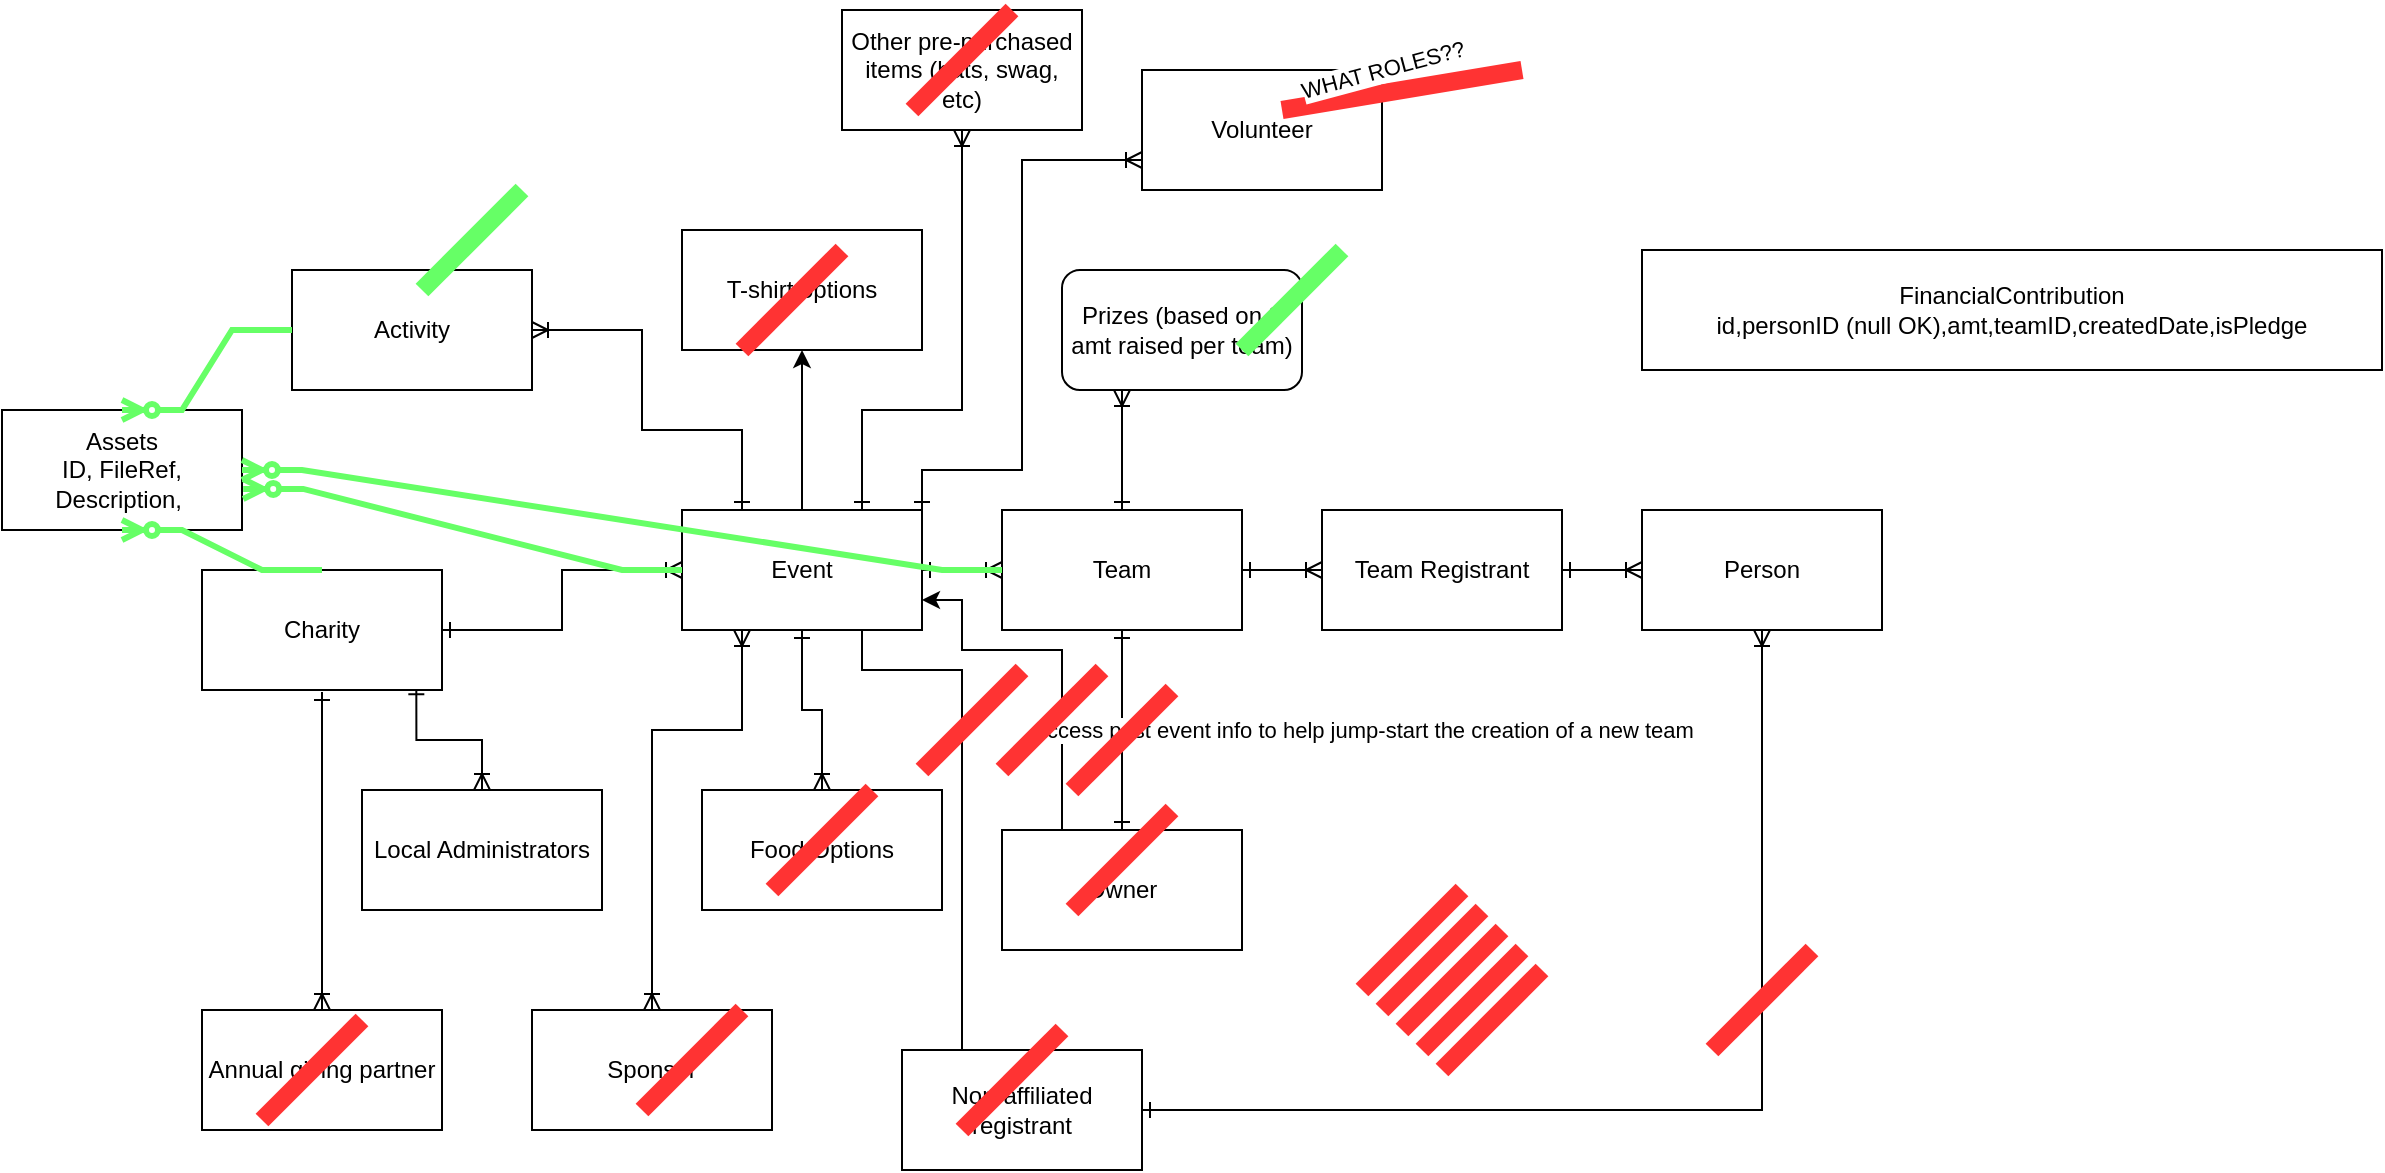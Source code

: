 <mxfile version="20.4.1" type="google" pages="2"><diagram id="2vrC0M_h8ht0zdYcMHu4" name="Concepts"><mxGraphModel dx="1290" dy="1774" grid="1" gridSize="10" guides="1" tooltips="1" connect="1" arrows="1" fold="1" page="1" pageScale="1" pageWidth="850" pageHeight="1100" math="0" shadow="0"><root><mxCell id="0"/><mxCell id="1" parent="0"/><mxCell id="6" value="" style="edgeStyle=orthogonalEdgeStyle;rounded=0;orthogonalLoop=1;jettySize=auto;html=1;startArrow=ERone;startFill=0;endArrow=ERoneToMany;endFill=0;" parent="1" source="2" target="5" edge="1"><mxGeometry relative="1" as="geometry"/></mxCell><mxCell id="24" value="" style="edgeStyle=orthogonalEdgeStyle;rounded=0;orthogonalLoop=1;jettySize=auto;html=1;startArrow=ERone;startFill=0;endArrow=ERoneToMany;endFill=0;exitX=0.893;exitY=0.968;exitDx=0;exitDy=0;exitPerimeter=0;" parent="1" source="2" target="23" edge="1"><mxGeometry relative="1" as="geometry"/></mxCell><mxCell id="2" value="Charity" style="rounded=0;whiteSpace=wrap;html=1;" parent="1" vertex="1"><mxGeometry x="140" y="90" width="120" height="60" as="geometry"/></mxCell><mxCell id="8" value="" style="edgeStyle=orthogonalEdgeStyle;rounded=0;orthogonalLoop=1;jettySize=auto;html=1;startArrow=ERone;startFill=0;endArrow=ERoneToMany;endFill=0;" parent="1" source="5" target="7" edge="1"><mxGeometry relative="1" as="geometry"/></mxCell><mxCell id="14" value="" style="edgeStyle=orthogonalEdgeStyle;rounded=0;orthogonalLoop=1;jettySize=auto;html=1;startArrow=ERone;startFill=0;endArrow=ERoneToMany;endFill=0;" parent="1" source="5" target="13" edge="1"><mxGeometry relative="1" as="geometry"/></mxCell><mxCell id="18" value="" style="edgeStyle=orthogonalEdgeStyle;rounded=0;orthogonalLoop=1;jettySize=auto;html=1;startArrow=ERone;startFill=0;endArrow=ERoneToMany;endFill=0;exitX=0.75;exitY=0;exitDx=0;exitDy=0;" parent="1" source="5" edge="1"><mxGeometry relative="1" as="geometry"><mxPoint x="520" y="-130" as="targetPoint"/><Array as="points"><mxPoint x="470" y="10"/><mxPoint x="520" y="10"/></Array></mxGeometry></mxCell><mxCell id="4jmHQh-sBYOCugTlYYbb-30" style="edgeStyle=orthogonalEdgeStyle;rounded=0;orthogonalLoop=1;jettySize=auto;html=1;exitX=0.75;exitY=1;exitDx=0;exitDy=0;" parent="1" source="5" edge="1"><mxGeometry relative="1" as="geometry"><mxPoint x="530" y="340" as="targetPoint"/><Array as="points"><mxPoint x="470" y="140"/><mxPoint x="520" y="140"/><mxPoint x="520" y="330"/><mxPoint x="530" y="330"/></Array></mxGeometry></mxCell><mxCell id="5" value="Event" style="rounded=0;whiteSpace=wrap;html=1;" parent="1" vertex="1"><mxGeometry x="380" y="60" width="120" height="60" as="geometry"/></mxCell><mxCell id="10" value="" style="edgeStyle=orthogonalEdgeStyle;rounded=0;orthogonalLoop=1;jettySize=auto;html=1;startArrow=ERone;startFill=0;endArrow=ERoneToMany;endFill=0;" parent="1" source="7" target="9" edge="1"><mxGeometry relative="1" as="geometry"/></mxCell><mxCell id="26" value="" style="edgeStyle=orthogonalEdgeStyle;rounded=0;orthogonalLoop=1;jettySize=auto;html=1;startArrow=ERone;startFill=0;endArrow=ERone;endFill=0;" parent="1" source="7" target="25" edge="1"><mxGeometry relative="1" as="geometry"/></mxCell><mxCell id="7" value="Team" style="rounded=0;whiteSpace=wrap;html=1;" parent="1" vertex="1"><mxGeometry x="540" y="60" width="120" height="60" as="geometry"/></mxCell><mxCell id="12" value="" style="edgeStyle=orthogonalEdgeStyle;rounded=0;orthogonalLoop=1;jettySize=auto;html=1;startArrow=ERone;startFill=0;endArrow=ERoneToMany;endFill=0;" parent="1" source="9" target="11" edge="1"><mxGeometry relative="1" as="geometry"/></mxCell><mxCell id="9" value="Team Registrant" style="rounded=0;whiteSpace=wrap;html=1;" parent="1" vertex="1"><mxGeometry x="700" y="60" width="120" height="60" as="geometry"/></mxCell><mxCell id="11" value="Person" style="rounded=0;whiteSpace=wrap;html=1;" parent="1" vertex="1"><mxGeometry x="860" y="60" width="120" height="60" as="geometry"/></mxCell><mxCell id="13" value="Food Options" style="whiteSpace=wrap;html=1;rounded=0;" parent="1" vertex="1"><mxGeometry x="390" y="200" width="120" height="60" as="geometry"/></mxCell><mxCell id="27" style="edgeStyle=orthogonalEdgeStyle;rounded=0;orthogonalLoop=1;jettySize=auto;html=1;exitX=0.25;exitY=1;exitDx=0;exitDy=0;startArrow=ERoneToMany;startFill=0;endArrow=ERone;endFill=0;" parent="1" source="15" edge="1"><mxGeometry relative="1" as="geometry"><mxPoint x="600" y="60" as="targetPoint"/><Array as="points"><mxPoint x="600" y="60"/></Array></mxGeometry></mxCell><mxCell id="15" value="Prizes (based on $ amt raised per team)" style="rounded=1;whiteSpace=wrap;html=1;" parent="1" vertex="1"><mxGeometry x="570" y="-60" width="120" height="60" as="geometry"/></mxCell><mxCell id="17" value="T-shirt options" style="rounded=0;whiteSpace=wrap;html=1;" parent="1" vertex="1"><mxGeometry x="380" y="-80" width="120" height="60" as="geometry"/></mxCell><mxCell id="23" value="Local Administrators" style="rounded=0;whiteSpace=wrap;html=1;" parent="1" vertex="1"><mxGeometry x="220" y="200" width="120" height="60" as="geometry"/></mxCell><mxCell id="4jmHQh-sBYOCugTlYYbb-36" value="Access past event info to help jump-start the creation of a new team" style="edgeStyle=orthogonalEdgeStyle;rounded=0;orthogonalLoop=1;jettySize=auto;html=1;exitX=0.25;exitY=0;exitDx=0;exitDy=0;entryX=1;entryY=0.75;entryDx=0;entryDy=0;" parent="1" source="25" target="5" edge="1"><mxGeometry x="-0.46" y="-150" relative="1" as="geometry"><Array as="points"><mxPoint x="570" y="130"/><mxPoint x="520" y="130"/><mxPoint x="520" y="105"/></Array><mxPoint as="offset"/></mxGeometry></mxCell><mxCell id="25" value="Owner" style="rounded=0;whiteSpace=wrap;html=1;" parent="1" vertex="1"><mxGeometry x="540" y="220" width="120" height="60" as="geometry"/></mxCell><mxCell id="4jmHQh-sBYOCugTlYYbb-28" value="" style="edgeStyle=orthogonalEdgeStyle;rounded=0;orthogonalLoop=1;jettySize=auto;html=1;exitX=0.5;exitY=0;exitDx=0;exitDy=0;" parent="1" source="5" target="17" edge="1"><mxGeometry relative="1" as="geometry"/></mxCell><mxCell id="4jmHQh-sBYOCugTlYYbb-27" value="Other pre-purchased items (hats, swag, etc)" style="rounded=0;whiteSpace=wrap;html=1;" parent="1" vertex="1"><mxGeometry x="460" y="-190" width="120" height="60" as="geometry"/></mxCell><mxCell id="4jmHQh-sBYOCugTlYYbb-31" value="Non-affiliated registrant" style="rounded=0;whiteSpace=wrap;html=1;" parent="1" vertex="1"><mxGeometry x="490" y="330" width="120" height="60" as="geometry"/></mxCell><mxCell id="4jmHQh-sBYOCugTlYYbb-32" value="" style="edgeStyle=orthogonalEdgeStyle;rounded=0;orthogonalLoop=1;jettySize=auto;html=1;startArrow=ERone;startFill=0;endArrow=ERoneToMany;endFill=0;exitX=1;exitY=0.5;exitDx=0;exitDy=0;" parent="1" source="4jmHQh-sBYOCugTlYYbb-31" target="11" edge="1"><mxGeometry relative="1" as="geometry"><mxPoint x="620" y="350" as="sourcePoint"/><mxPoint x="660.0" y="350" as="targetPoint"/></mxGeometry></mxCell><mxCell id="4jmHQh-sBYOCugTlYYbb-38" style="edgeStyle=orthogonalEdgeStyle;rounded=0;orthogonalLoop=1;jettySize=auto;html=1;exitX=0.5;exitY=0;exitDx=0;exitDy=0;entryX=0.25;entryY=1;entryDx=0;entryDy=0;endArrow=ERoneToMany;endFill=0;startArrow=ERoneToMany;startFill=0;" parent="1" source="4jmHQh-sBYOCugTlYYbb-37" target="5" edge="1"><mxGeometry relative="1" as="geometry"><Array as="points"><mxPoint x="365" y="170"/><mxPoint x="410" y="170"/></Array></mxGeometry></mxCell><mxCell id="4jmHQh-sBYOCugTlYYbb-37" value="Sponsor" style="rounded=0;whiteSpace=wrap;html=1;" parent="1" vertex="1"><mxGeometry x="305" y="310" width="120" height="60" as="geometry"/></mxCell><mxCell id="4jmHQh-sBYOCugTlYYbb-40" style="edgeStyle=orthogonalEdgeStyle;rounded=0;orthogonalLoop=1;jettySize=auto;html=1;exitX=0.5;exitY=0;exitDx=0;exitDy=0;startArrow=ERoneToMany;startFill=0;endArrow=ERone;endFill=0;" parent="1" source="4jmHQh-sBYOCugTlYYbb-39" edge="1"><mxGeometry relative="1" as="geometry"><Array as="points"><mxPoint x="200" y="151"/></Array><mxPoint x="200" y="151" as="targetPoint"/></mxGeometry></mxCell><mxCell id="4jmHQh-sBYOCugTlYYbb-39" value="Annual giving partner" style="rounded=0;whiteSpace=wrap;html=1;" parent="1" vertex="1"><mxGeometry x="140" y="310" width="120" height="60" as="geometry"/></mxCell><mxCell id="4jmHQh-sBYOCugTlYYbb-42" style="edgeStyle=orthogonalEdgeStyle;rounded=0;orthogonalLoop=1;jettySize=auto;html=1;exitX=0;exitY=0.75;exitDx=0;exitDy=0;entryX=1;entryY=0;entryDx=0;entryDy=0;startArrow=ERoneToMany;startFill=0;endArrow=ERone;endFill=0;" parent="1" source="4jmHQh-sBYOCugTlYYbb-41" target="5" edge="1"><mxGeometry relative="1" as="geometry"><Array as="points"><mxPoint x="550" y="-115"/><mxPoint x="550" y="40"/><mxPoint x="500" y="40"/></Array></mxGeometry></mxCell><mxCell id="4jmHQh-sBYOCugTlYYbb-41" value="Volunteer" style="rounded=0;whiteSpace=wrap;html=1;" parent="1" vertex="1"><mxGeometry x="610" y="-160" width="120" height="60" as="geometry"/></mxCell><mxCell id="Qt9zaPDz0Y9tPqp0Lakk-27" value="" style="endArrow=none;html=1;rounded=0;strokeColor=#FF3333;strokeWidth=9;" edge="1" parent="1"><mxGeometry width="50" height="50" relative="1" as="geometry"><mxPoint x="360" y="360" as="sourcePoint"/><mxPoint x="410" y="310" as="targetPoint"/></mxGeometry></mxCell><mxCell id="Qt9zaPDz0Y9tPqp0Lakk-28" value="" style="endArrow=none;html=1;rounded=0;strokeColor=#FF3333;strokeWidth=9;" edge="1" parent="1"><mxGeometry width="50" height="50" relative="1" as="geometry"><mxPoint x="170.0" y="365" as="sourcePoint"/><mxPoint x="220.0" y="315" as="targetPoint"/></mxGeometry></mxCell><mxCell id="Qt9zaPDz0Y9tPqp0Lakk-29" value="" style="endArrow=none;html=1;rounded=0;strokeColor=#FF3333;strokeWidth=9;" edge="1" parent="1"><mxGeometry width="50" height="50" relative="1" as="geometry"><mxPoint x="425.0" y="250" as="sourcePoint"/><mxPoint x="475.0" y="200" as="targetPoint"/></mxGeometry></mxCell><mxCell id="Qt9zaPDz0Y9tPqp0Lakk-30" value="" style="endArrow=none;html=1;rounded=0;strokeColor=#FF3333;strokeWidth=9;" edge="1" parent="1"><mxGeometry width="50" height="50" relative="1" as="geometry"><mxPoint x="410.0" y="-20" as="sourcePoint"/><mxPoint x="460.0" y="-70" as="targetPoint"/></mxGeometry></mxCell><mxCell id="Qt9zaPDz0Y9tPqp0Lakk-31" value="" style="endArrow=none;html=1;rounded=0;strokeColor=#FF3333;strokeWidth=9;" edge="1" parent="1"><mxGeometry width="50" height="50" relative="1" as="geometry"><mxPoint x="495.0" y="-140" as="sourcePoint"/><mxPoint x="545.0" y="-190" as="targetPoint"/></mxGeometry></mxCell><mxCell id="Qt9zaPDz0Y9tPqp0Lakk-32" value="" style="endArrow=none;html=1;rounded=0;strokeColor=#FF3333;strokeWidth=9;" edge="1" parent="1"><mxGeometry width="50" height="50" relative="1" as="geometry"><mxPoint x="680.0" y="-140" as="sourcePoint"/><mxPoint x="800" y="-160" as="targetPoint"/></mxGeometry></mxCell><mxCell id="Qt9zaPDz0Y9tPqp0Lakk-45" value="WHAT ROLES??" style="edgeLabel;html=1;align=center;verticalAlign=middle;resizable=0;points=[];rotation=-15;" vertex="1" connectable="0" parent="Qt9zaPDz0Y9tPqp0Lakk-32"><mxGeometry x="0.439" relative="1" as="geometry"><mxPoint x="-37" y="-6" as="offset"/></mxGeometry></mxCell><mxCell id="Qt9zaPDz0Y9tPqp0Lakk-33" value="" style="endArrow=none;html=1;rounded=0;strokeColor=#FF3333;strokeWidth=9;" edge="1" parent="1"><mxGeometry width="50" height="50" relative="1" as="geometry"><mxPoint x="575.0" y="260" as="sourcePoint"/><mxPoint x="625.0" y="210" as="targetPoint"/></mxGeometry></mxCell><mxCell id="Qt9zaPDz0Y9tPqp0Lakk-34" value="" style="endArrow=none;html=1;rounded=0;strokeColor=#FF3333;strokeWidth=9;" edge="1" parent="1"><mxGeometry width="50" height="50" relative="1" as="geometry"><mxPoint x="575.0" y="200" as="sourcePoint"/><mxPoint x="625.0" y="150" as="targetPoint"/></mxGeometry></mxCell><mxCell id="Qt9zaPDz0Y9tPqp0Lakk-35" value="" style="endArrow=none;html=1;rounded=0;strokeColor=#FF3333;strokeWidth=9;" edge="1" parent="1"><mxGeometry width="50" height="50" relative="1" as="geometry"><mxPoint x="540.0" y="190" as="sourcePoint"/><mxPoint x="590.0" y="140" as="targetPoint"/></mxGeometry></mxCell><mxCell id="Qt9zaPDz0Y9tPqp0Lakk-36" value="" style="endArrow=none;html=1;rounded=0;strokeColor=#66FF66;strokeWidth=9;" edge="1" parent="1"><mxGeometry width="50" height="50" relative="1" as="geometry"><mxPoint x="660.0" y="-20" as="sourcePoint"/><mxPoint x="710.0" y="-70" as="targetPoint"/></mxGeometry></mxCell><mxCell id="Qt9zaPDz0Y9tPqp0Lakk-37" value="" style="endArrow=none;html=1;rounded=0;strokeColor=#FF3333;strokeWidth=9;" edge="1" parent="1"><mxGeometry width="50" height="50" relative="1" as="geometry"><mxPoint x="520.0" y="370" as="sourcePoint"/><mxPoint x="570.0" y="320" as="targetPoint"/></mxGeometry></mxCell><mxCell id="Qt9zaPDz0Y9tPqp0Lakk-38" value="" style="endArrow=none;html=1;rounded=0;strokeColor=#FF3333;strokeWidth=9;" edge="1" parent="1"><mxGeometry width="50" height="50" relative="1" as="geometry"><mxPoint x="895.0" y="330" as="sourcePoint"/><mxPoint x="945.0" y="280" as="targetPoint"/></mxGeometry></mxCell><mxCell id="Qt9zaPDz0Y9tPqp0Lakk-39" value="" style="endArrow=none;html=1;rounded=0;strokeColor=#FF3333;strokeWidth=9;" edge="1" parent="1"><mxGeometry width="50" height="50" relative="1" as="geometry"><mxPoint x="500.0" y="190" as="sourcePoint"/><mxPoint x="550.0" y="140" as="targetPoint"/></mxGeometry></mxCell><mxCell id="Qt9zaPDz0Y9tPqp0Lakk-40" value="" style="endArrow=none;html=1;rounded=0;strokeColor=#FF3333;strokeWidth=9;" edge="1" parent="1"><mxGeometry width="50" height="50" relative="1" as="geometry"><mxPoint x="720.0" y="300" as="sourcePoint"/><mxPoint x="770.0" y="250" as="targetPoint"/></mxGeometry></mxCell><mxCell id="Qt9zaPDz0Y9tPqp0Lakk-41" value="" style="endArrow=none;html=1;rounded=0;strokeColor=#FF3333;strokeWidth=9;" edge="1" parent="1"><mxGeometry width="50" height="50" relative="1" as="geometry"><mxPoint x="730.0" y="310" as="sourcePoint"/><mxPoint x="780.0" y="260" as="targetPoint"/></mxGeometry></mxCell><mxCell id="Qt9zaPDz0Y9tPqp0Lakk-42" value="" style="endArrow=none;html=1;rounded=0;strokeColor=#FF3333;strokeWidth=9;" edge="1" parent="1"><mxGeometry width="50" height="50" relative="1" as="geometry"><mxPoint x="740.0" y="320" as="sourcePoint"/><mxPoint x="790.0" y="270" as="targetPoint"/></mxGeometry></mxCell><mxCell id="Qt9zaPDz0Y9tPqp0Lakk-43" value="" style="endArrow=none;html=1;rounded=0;strokeColor=#FF3333;strokeWidth=9;" edge="1" parent="1"><mxGeometry width="50" height="50" relative="1" as="geometry"><mxPoint x="750.0" y="330" as="sourcePoint"/><mxPoint x="800.0" y="280" as="targetPoint"/></mxGeometry></mxCell><mxCell id="Qt9zaPDz0Y9tPqp0Lakk-44" value="" style="endArrow=none;html=1;rounded=0;strokeColor=#FF3333;strokeWidth=9;" edge="1" parent="1"><mxGeometry width="50" height="50" relative="1" as="geometry"><mxPoint x="760.0" y="340" as="sourcePoint"/><mxPoint x="810.0" y="290" as="targetPoint"/></mxGeometry></mxCell><mxCell id="Qt9zaPDz0Y9tPqp0Lakk-46" value="Activity" style="rounded=0;whiteSpace=wrap;html=1;" vertex="1" parent="1"><mxGeometry x="185" y="-60" width="120" height="60" as="geometry"/></mxCell><mxCell id="Qt9zaPDz0Y9tPqp0Lakk-47" value="" style="edgeStyle=orthogonalEdgeStyle;rounded=0;orthogonalLoop=1;jettySize=auto;html=1;startArrow=ERone;startFill=0;endArrow=ERoneToMany;endFill=0;exitX=0.25;exitY=0;exitDx=0;exitDy=0;entryX=1;entryY=0.5;entryDx=0;entryDy=0;" edge="1" parent="1" source="5" target="Qt9zaPDz0Y9tPqp0Lakk-46"><mxGeometry relative="1" as="geometry"><mxPoint x="530.0" y="-120" as="targetPoint"/><Array as="points"><mxPoint x="410" y="20"/><mxPoint x="360" y="20"/><mxPoint x="360" y="-30"/></Array><mxPoint x="480" y="70" as="sourcePoint"/></mxGeometry></mxCell><mxCell id="Qt9zaPDz0Y9tPqp0Lakk-48" value="" style="endArrow=none;html=1;rounded=0;strokeColor=#66FF66;strokeWidth=9;" edge="1" parent="1"><mxGeometry width="50" height="50" relative="1" as="geometry"><mxPoint x="250.0" y="-50" as="sourcePoint"/><mxPoint x="300.0" y="-100" as="targetPoint"/></mxGeometry></mxCell><mxCell id="Qt9zaPDz0Y9tPqp0Lakk-49" value="FinancialContribution&lt;br&gt;id,personID (null OK),amt,teamID,createdDate,isPledge" style="rounded=0;whiteSpace=wrap;html=1;" vertex="1" parent="1"><mxGeometry x="860" y="-70" width="370" height="60" as="geometry"/></mxCell><mxCell id="Qt9zaPDz0Y9tPqp0Lakk-52" value="Assets&lt;br&gt;ID, FileRef, Description,&amp;nbsp;" style="rounded=0;whiteSpace=wrap;html=1;" vertex="1" parent="1"><mxGeometry x="40" y="10" width="120" height="60" as="geometry"/></mxCell><mxCell id="Qt9zaPDz0Y9tPqp0Lakk-56" value="" style="edgeStyle=entityRelationEdgeStyle;fontSize=12;html=1;endArrow=ERzeroToMany;endFill=1;rounded=0;strokeColor=#66FF66;strokeWidth=3;exitX=0;exitY=0.5;exitDx=0;exitDy=0;entryX=0.5;entryY=0;entryDx=0;entryDy=0;" edge="1" parent="1" source="Qt9zaPDz0Y9tPqp0Lakk-46" target="Qt9zaPDz0Y9tPqp0Lakk-52"><mxGeometry width="100" height="100" relative="1" as="geometry"><mxPoint x="80" y="-60" as="sourcePoint"/><mxPoint x="180" y="-160" as="targetPoint"/></mxGeometry></mxCell><mxCell id="Qt9zaPDz0Y9tPqp0Lakk-57" value="" style="edgeStyle=entityRelationEdgeStyle;fontSize=12;html=1;endArrow=ERzeroToMany;endFill=1;rounded=0;strokeColor=#66FF66;strokeWidth=3;entryX=1;entryY=0.5;entryDx=0;entryDy=0;" edge="1" parent="1" source="7" target="Qt9zaPDz0Y9tPqp0Lakk-52"><mxGeometry width="100" height="100" relative="1" as="geometry"><mxPoint x="195" y="-20" as="sourcePoint"/><mxPoint x="110" y="20" as="targetPoint"/></mxGeometry></mxCell><mxCell id="Qt9zaPDz0Y9tPqp0Lakk-58" value="" style="edgeStyle=entityRelationEdgeStyle;fontSize=12;html=1;endArrow=ERzeroToMany;endFill=1;rounded=0;strokeColor=#66FF66;strokeWidth=3;entryX=1.005;entryY=0.658;entryDx=0;entryDy=0;entryPerimeter=0;" edge="1" parent="1" source="5" target="Qt9zaPDz0Y9tPqp0Lakk-52"><mxGeometry width="100" height="100" relative="1" as="geometry"><mxPoint x="205" y="-10" as="sourcePoint"/><mxPoint x="120" y="30" as="targetPoint"/></mxGeometry></mxCell><mxCell id="Qt9zaPDz0Y9tPqp0Lakk-59" value="" style="edgeStyle=entityRelationEdgeStyle;fontSize=12;html=1;endArrow=ERzeroToMany;endFill=1;rounded=0;strokeColor=#66FF66;strokeWidth=3;entryX=0.5;entryY=1;entryDx=0;entryDy=0;exitX=0.5;exitY=0;exitDx=0;exitDy=0;" edge="1" parent="1" source="2" target="Qt9zaPDz0Y9tPqp0Lakk-52"><mxGeometry width="100" height="100" relative="1" as="geometry"><mxPoint x="390" y="100" as="sourcePoint"/><mxPoint x="170.6" y="59.48" as="targetPoint"/></mxGeometry></mxCell></root></mxGraphModel></diagram><diagram id="ptp8IdIErG5j-c8ZVOmN" name="Schema"><mxGraphModel dx="1118" dy="790" grid="1" gridSize="10" guides="1" tooltips="1" connect="1" arrows="1" fold="1" page="1" pageScale="1" pageWidth="850" pageHeight="1100" math="0" shadow="0">&#xa;            <root>&#xa;                <mxCell id="RsFva-Yh8zISErwNch7T-0"/>&#xa;                <mxCell id="RsFva-Yh8zISErwNch7T-1" parent="RsFva-Yh8zISErwNch7T-0"/>&#xa;                <mxCell id="GFN8AOrZBpWdHUQlYLEE-1" value="Event" style="shape=table;startSize=30;container=1;collapsible=1;childLayout=tableLayout;fixedRows=1;rowLines=0;fontStyle=1;align=center;resizeLast=1;" parent="RsFva-Yh8zISErwNch7T-1" vertex="1">&#xa;                    <mxGeometry x="270" y="330" width="180" height="320" as="geometry"/>&#xa;                </mxCell>&#xa;                <mxCell id="GFN8AOrZBpWdHUQlYLEE-2" value="" style="shape=partialRectangle;collapsible=0;dropTarget=0;pointerEvents=0;fillColor=none;top=0;left=0;bottom=1;right=0;points=[[0,0.5],[1,0.5]];portConstraint=eastwest;" parent="GFN8AOrZBpWdHUQlYLEE-1" vertex="1">&#xa;                    <mxGeometry y="30" width="180" height="30" as="geometry"/>&#xa;                </mxCell>&#xa;                <mxCell id="GFN8AOrZBpWdHUQlYLEE-3" value="PK" style="shape=partialRectangle;connectable=0;fillColor=none;top=0;left=0;bottom=0;right=0;fontStyle=1;overflow=hidden;" parent="GFN8AOrZBpWdHUQlYLEE-2" vertex="1">&#xa;                    <mxGeometry width="30" height="30" as="geometry"/>&#xa;                </mxCell>&#xa;                <mxCell id="GFN8AOrZBpWdHUQlYLEE-4" value="ID" style="shape=partialRectangle;connectable=0;fillColor=none;top=0;left=0;bottom=0;right=0;align=left;spacingLeft=6;fontStyle=5;overflow=hidden;" parent="GFN8AOrZBpWdHUQlYLEE-2" vertex="1">&#xa;                    <mxGeometry x="30" width="150" height="30" as="geometry"/>&#xa;                </mxCell>&#xa;                <mxCell id="GFN8AOrZBpWdHUQlYLEE-5" value="" style="shape=partialRectangle;collapsible=0;dropTarget=0;pointerEvents=0;fillColor=none;top=0;left=0;bottom=0;right=0;points=[[0,0.5],[1,0.5]];portConstraint=eastwest;" parent="GFN8AOrZBpWdHUQlYLEE-1" vertex="1">&#xa;                    <mxGeometry y="60" width="180" height="30" as="geometry"/>&#xa;                </mxCell>&#xa;                <mxCell id="GFN8AOrZBpWdHUQlYLEE-6" value="" style="shape=partialRectangle;connectable=0;fillColor=none;top=0;left=0;bottom=0;right=0;editable=1;overflow=hidden;" parent="GFN8AOrZBpWdHUQlYLEE-5" vertex="1">&#xa;                    <mxGeometry width="30" height="30" as="geometry"/>&#xa;                </mxCell>&#xa;                <mxCell id="GFN8AOrZBpWdHUQlYLEE-7" value="Date" style="shape=partialRectangle;connectable=0;fillColor=none;top=0;left=0;bottom=0;right=0;align=left;spacingLeft=6;overflow=hidden;" parent="GFN8AOrZBpWdHUQlYLEE-5" vertex="1">&#xa;                    <mxGeometry x="30" width="150" height="30" as="geometry"/>&#xa;                </mxCell>&#xa;                <mxCell id="GFN8AOrZBpWdHUQlYLEE-8" value="" style="shape=partialRectangle;collapsible=0;dropTarget=0;pointerEvents=0;fillColor=none;top=0;left=0;bottom=0;right=0;points=[[0,0.5],[1,0.5]];portConstraint=eastwest;" parent="GFN8AOrZBpWdHUQlYLEE-1" vertex="1">&#xa;                    <mxGeometry y="90" width="180" height="30" as="geometry"/>&#xa;                </mxCell>&#xa;                <mxCell id="GFN8AOrZBpWdHUQlYLEE-9" value="" style="shape=partialRectangle;connectable=0;fillColor=none;top=0;left=0;bottom=0;right=0;editable=1;overflow=hidden;" parent="GFN8AOrZBpWdHUQlYLEE-8" vertex="1">&#xa;                    <mxGeometry width="30" height="30" as="geometry"/>&#xa;                </mxCell>&#xa;                <mxCell id="GFN8AOrZBpWdHUQlYLEE-10" value="Location" style="shape=partialRectangle;connectable=0;fillColor=none;top=0;left=0;bottom=0;right=0;align=left;spacingLeft=6;overflow=hidden;" parent="GFN8AOrZBpWdHUQlYLEE-8" vertex="1">&#xa;                    <mxGeometry x="30" width="150" height="30" as="geometry"/>&#xa;                </mxCell>&#xa;                <mxCell id="GFN8AOrZBpWdHUQlYLEE-11" value="" style="shape=partialRectangle;collapsible=0;dropTarget=0;pointerEvents=0;fillColor=none;top=0;left=0;bottom=0;right=0;points=[[0,0.5],[1,0.5]];portConstraint=eastwest;" parent="GFN8AOrZBpWdHUQlYLEE-1" vertex="1">&#xa;                    <mxGeometry y="120" width="180" height="110" as="geometry"/>&#xa;                </mxCell>&#xa;                <mxCell id="GFN8AOrZBpWdHUQlYLEE-12" value="" style="shape=partialRectangle;connectable=0;fillColor=none;top=0;left=0;bottom=0;right=0;editable=1;overflow=hidden;" parent="GFN8AOrZBpWdHUQlYLEE-11" vertex="1">&#xa;                    <mxGeometry width="30" height="110" as="geometry"/>&#xa;                </mxCell>&#xa;                <mxCell id="GFN8AOrZBpWdHUQlYLEE-13" value="Description&#10;&#10;PrimaryImageUrl&#10;&#10;" style="shape=partialRectangle;connectable=0;fillColor=none;top=0;left=0;bottom=0;right=0;align=left;spacingLeft=6;overflow=hidden;" parent="GFN8AOrZBpWdHUQlYLEE-11" vertex="1">&#xa;                    <mxGeometry x="30" width="150" height="110" as="geometry"/>&#xa;                </mxCell>&#xa;                <mxCell id="GFN8AOrZBpWdHUQlYLEE-15" value="Team" style="shape=table;startSize=30;container=1;collapsible=1;childLayout=tableLayout;fixedRows=1;rowLines=0;fontStyle=1;align=center;resizeLast=1;" parent="RsFva-Yh8zISErwNch7T-1" vertex="1">&#xa;                    <mxGeometry x="520" y="140" width="180" height="260" as="geometry"/>&#xa;                </mxCell>&#xa;                <mxCell id="GFN8AOrZBpWdHUQlYLEE-16" value="" style="shape=partialRectangle;collapsible=0;dropTarget=0;pointerEvents=0;fillColor=none;top=0;left=0;bottom=1;right=0;points=[[0,0.5],[1,0.5]];portConstraint=eastwest;" parent="GFN8AOrZBpWdHUQlYLEE-15" vertex="1">&#xa;                    <mxGeometry y="30" width="180" height="30" as="geometry"/>&#xa;                </mxCell>&#xa;                <mxCell id="GFN8AOrZBpWdHUQlYLEE-17" value="PK" style="shape=partialRectangle;connectable=0;fillColor=none;top=0;left=0;bottom=0;right=0;fontStyle=1;overflow=hidden;" parent="GFN8AOrZBpWdHUQlYLEE-16" vertex="1">&#xa;                    <mxGeometry width="30" height="30" as="geometry"/>&#xa;                </mxCell>&#xa;                <mxCell id="GFN8AOrZBpWdHUQlYLEE-18" value="ID" style="shape=partialRectangle;connectable=0;fillColor=none;top=0;left=0;bottom=0;right=0;align=left;spacingLeft=6;fontStyle=5;overflow=hidden;" parent="GFN8AOrZBpWdHUQlYLEE-16" vertex="1">&#xa;                    <mxGeometry x="30" width="150" height="30" as="geometry"/>&#xa;                </mxCell>&#xa;                <mxCell id="GFN8AOrZBpWdHUQlYLEE-19" value="" style="shape=partialRectangle;collapsible=0;dropTarget=0;pointerEvents=0;fillColor=none;top=0;left=0;bottom=0;right=0;points=[[0,0.5],[1,0.5]];portConstraint=eastwest;" parent="GFN8AOrZBpWdHUQlYLEE-15" vertex="1">&#xa;                    <mxGeometry y="60" width="180" height="30" as="geometry"/>&#xa;                </mxCell>&#xa;                <mxCell id="GFN8AOrZBpWdHUQlYLEE-20" value="" style="shape=partialRectangle;connectable=0;fillColor=none;top=0;left=0;bottom=0;right=0;editable=1;overflow=hidden;" parent="GFN8AOrZBpWdHUQlYLEE-19" vertex="1">&#xa;                    <mxGeometry width="30" height="30" as="geometry"/>&#xa;                </mxCell>&#xa;                <mxCell id="GFN8AOrZBpWdHUQlYLEE-21" value="Name" style="shape=partialRectangle;connectable=0;fillColor=none;top=0;left=0;bottom=0;right=0;align=left;spacingLeft=6;overflow=hidden;" parent="GFN8AOrZBpWdHUQlYLEE-19" vertex="1">&#xa;                    <mxGeometry x="30" width="150" height="30" as="geometry"/>&#xa;                </mxCell>&#xa;                <mxCell id="GFN8AOrZBpWdHUQlYLEE-22" value="" style="shape=partialRectangle;collapsible=0;dropTarget=0;pointerEvents=0;fillColor=none;top=0;left=0;bottom=0;right=0;points=[[0,0.5],[1,0.5]];portConstraint=eastwest;" parent="GFN8AOrZBpWdHUQlYLEE-15" vertex="1">&#xa;                    <mxGeometry y="90" width="180" height="30" as="geometry"/>&#xa;                </mxCell>&#xa;                <mxCell id="GFN8AOrZBpWdHUQlYLEE-23" value="FK" style="shape=partialRectangle;connectable=0;fillColor=none;top=0;left=0;bottom=0;right=0;editable=1;overflow=hidden;" parent="GFN8AOrZBpWdHUQlYLEE-22" vertex="1">&#xa;                    <mxGeometry width="30" height="30" as="geometry"/>&#xa;                </mxCell>&#xa;                <mxCell id="GFN8AOrZBpWdHUQlYLEE-24" value="EventID" style="shape=partialRectangle;connectable=0;fillColor=none;top=0;left=0;bottom=0;right=0;align=left;spacingLeft=6;overflow=hidden;" parent="GFN8AOrZBpWdHUQlYLEE-22" vertex="1">&#xa;                    <mxGeometry x="30" width="150" height="30" as="geometry"/>&#xa;                </mxCell>&#xa;                <mxCell id="GFN8AOrZBpWdHUQlYLEE-25" value="" style="shape=partialRectangle;collapsible=0;dropTarget=0;pointerEvents=0;fillColor=none;top=0;left=0;bottom=0;right=0;points=[[0,0.5],[1,0.5]];portConstraint=eastwest;" parent="GFN8AOrZBpWdHUQlYLEE-15" vertex="1">&#xa;                    <mxGeometry y="120" width="180" height="100" as="geometry"/>&#xa;                </mxCell>&#xa;                <mxCell id="GFN8AOrZBpWdHUQlYLEE-26" value="FK&#10;&#10;&#10;&#10;" style="shape=partialRectangle;connectable=0;fillColor=none;top=0;left=0;bottom=0;right=0;editable=1;overflow=hidden;" parent="GFN8AOrZBpWdHUQlYLEE-25" vertex="1">&#xa;                    <mxGeometry width="30" height="100" as="geometry"/>&#xa;                </mxCell>&#xa;                <mxCell id="GFN8AOrZBpWdHUQlYLEE-27" value="OwnerID&#10;&#10;Description&#10;&#10;MainImage" style="shape=partialRectangle;connectable=0;fillColor=none;top=0;left=0;bottom=0;right=0;align=left;spacingLeft=6;overflow=hidden;" parent="GFN8AOrZBpWdHUQlYLEE-25" vertex="1">&#xa;                    <mxGeometry x="30" width="150" height="100" as="geometry"/>&#xa;                </mxCell>&#xa;                <mxCell id="x-Tb9LVdOuCu1apl_SD7-0" style="edgeStyle=orthogonalEdgeStyle;rounded=0;orthogonalLoop=1;jettySize=auto;html=1;startArrow=ERone;startFill=0;endArrow=ERoneToMany;endFill=0;" parent="RsFva-Yh8zISErwNch7T-1" source="GFN8AOrZBpWdHUQlYLEE-8" target="GFN8AOrZBpWdHUQlYLEE-15" edge="1">&#xa;                    <mxGeometry relative="1" as="geometry"/>&#xa;                </mxCell>&#xa;                <mxCell id="x-Tb9LVdOuCu1apl_SD7-1" value="Person" style="shape=table;startSize=30;container=1;collapsible=1;childLayout=tableLayout;fixedRows=1;rowLines=0;fontStyle=1;align=center;resizeLast=1;" parent="RsFva-Yh8zISErwNch7T-1" vertex="1">&#xa;                    <mxGeometry x="600" y="530" width="180" height="160" as="geometry"/>&#xa;                </mxCell>&#xa;                <mxCell id="x-Tb9LVdOuCu1apl_SD7-2" value="" style="shape=partialRectangle;collapsible=0;dropTarget=0;pointerEvents=0;fillColor=none;top=0;left=0;bottom=1;right=0;points=[[0,0.5],[1,0.5]];portConstraint=eastwest;" parent="x-Tb9LVdOuCu1apl_SD7-1" vertex="1">&#xa;                    <mxGeometry y="30" width="180" height="30" as="geometry"/>&#xa;                </mxCell>&#xa;                <mxCell id="x-Tb9LVdOuCu1apl_SD7-3" value="PK" style="shape=partialRectangle;connectable=0;fillColor=none;top=0;left=0;bottom=0;right=0;fontStyle=1;overflow=hidden;" parent="x-Tb9LVdOuCu1apl_SD7-2" vertex="1">&#xa;                    <mxGeometry width="30" height="30" as="geometry"/>&#xa;                </mxCell>&#xa;                <mxCell id="x-Tb9LVdOuCu1apl_SD7-4" value="ID" style="shape=partialRectangle;connectable=0;fillColor=none;top=0;left=0;bottom=0;right=0;align=left;spacingLeft=6;fontStyle=5;overflow=hidden;" parent="x-Tb9LVdOuCu1apl_SD7-2" vertex="1">&#xa;                    <mxGeometry x="30" width="150" height="30" as="geometry"/>&#xa;                </mxCell>&#xa;                <mxCell id="x-Tb9LVdOuCu1apl_SD7-5" value="" style="shape=partialRectangle;collapsible=0;dropTarget=0;pointerEvents=0;fillColor=none;top=0;left=0;bottom=0;right=0;points=[[0,0.5],[1,0.5]];portConstraint=eastwest;" parent="x-Tb9LVdOuCu1apl_SD7-1" vertex="1">&#xa;                    <mxGeometry y="60" width="180" height="30" as="geometry"/>&#xa;                </mxCell>&#xa;                <mxCell id="x-Tb9LVdOuCu1apl_SD7-6" value="UQ" style="shape=partialRectangle;connectable=0;fillColor=none;top=0;left=0;bottom=0;right=0;editable=1;overflow=hidden;" parent="x-Tb9LVdOuCu1apl_SD7-5" vertex="1">&#xa;                    <mxGeometry width="30" height="30" as="geometry"/>&#xa;                </mxCell>&#xa;                <mxCell id="x-Tb9LVdOuCu1apl_SD7-7" value="AuthID" style="shape=partialRectangle;connectable=0;fillColor=none;top=0;left=0;bottom=0;right=0;align=left;spacingLeft=6;overflow=hidden;" parent="x-Tb9LVdOuCu1apl_SD7-5" vertex="1">&#xa;                    <mxGeometry x="30" width="150" height="30" as="geometry"/>&#xa;                </mxCell>&#xa;                <mxCell id="x-Tb9LVdOuCu1apl_SD7-8" value="" style="shape=partialRectangle;collapsible=0;dropTarget=0;pointerEvents=0;fillColor=none;top=0;left=0;bottom=0;right=0;points=[[0,0.5],[1,0.5]];portConstraint=eastwest;" parent="x-Tb9LVdOuCu1apl_SD7-1" vertex="1">&#xa;                    <mxGeometry y="90" width="180" height="30" as="geometry"/>&#xa;                </mxCell>&#xa;                <mxCell id="x-Tb9LVdOuCu1apl_SD7-9" value="" style="shape=partialRectangle;connectable=0;fillColor=none;top=0;left=0;bottom=0;right=0;editable=1;overflow=hidden;" parent="x-Tb9LVdOuCu1apl_SD7-8" vertex="1">&#xa;                    <mxGeometry width="30" height="30" as="geometry"/>&#xa;                </mxCell>&#xa;                <mxCell id="x-Tb9LVdOuCu1apl_SD7-10" value="" style="shape=partialRectangle;connectable=0;fillColor=none;top=0;left=0;bottom=0;right=0;align=left;spacingLeft=6;overflow=hidden;" parent="x-Tb9LVdOuCu1apl_SD7-8" vertex="1">&#xa;                    <mxGeometry x="30" width="150" height="30" as="geometry"/>&#xa;                </mxCell>&#xa;                <mxCell id="x-Tb9LVdOuCu1apl_SD7-11" value="" style="shape=partialRectangle;collapsible=0;dropTarget=0;pointerEvents=0;fillColor=none;top=0;left=0;bottom=0;right=0;points=[[0,0.5],[1,0.5]];portConstraint=eastwest;" parent="x-Tb9LVdOuCu1apl_SD7-1" vertex="1">&#xa;                    <mxGeometry y="120" width="180" height="30" as="geometry"/>&#xa;                </mxCell>&#xa;                <mxCell id="x-Tb9LVdOuCu1apl_SD7-12" value="" style="shape=partialRectangle;connectable=0;fillColor=none;top=0;left=0;bottom=0;right=0;editable=1;overflow=hidden;" parent="x-Tb9LVdOuCu1apl_SD7-11" vertex="1">&#xa;                    <mxGeometry width="30" height="30" as="geometry"/>&#xa;                </mxCell>&#xa;                <mxCell id="x-Tb9LVdOuCu1apl_SD7-13" value="" style="shape=partialRectangle;connectable=0;fillColor=none;top=0;left=0;bottom=0;right=0;align=left;spacingLeft=6;overflow=hidden;" parent="x-Tb9LVdOuCu1apl_SD7-11" vertex="1">&#xa;                    <mxGeometry x="30" width="150" height="30" as="geometry"/>&#xa;                </mxCell>&#xa;                <mxCell id="RJwJjR0w3l9ZCZ2S3IjL-34" style="edgeStyle=orthogonalEdgeStyle;rounded=0;orthogonalLoop=1;jettySize=auto;html=1;startArrow=ERone;startFill=0;endArrow=ERoneToMany;endFill=0;" parent="RsFva-Yh8zISErwNch7T-1" source="RJwJjR0w3l9ZCZ2S3IjL-0" target="RJwJjR0w3l9ZCZ2S3IjL-21" edge="1">&#xa;                    <mxGeometry relative="1" as="geometry"/>&#xa;                </mxCell>&#xa;                <mxCell id="RJwJjR0w3l9ZCZ2S3IjL-0" value="Registration" style="shape=table;startSize=30;container=1;collapsible=1;childLayout=tableLayout;fixedRows=1;rowLines=0;fontStyle=1;align=center;resizeLast=1;" parent="RsFva-Yh8zISErwNch7T-1" vertex="1">&#xa;                    <mxGeometry x="760" y="200" width="180" height="260" as="geometry"/>&#xa;                </mxCell>&#xa;                <mxCell id="RJwJjR0w3l9ZCZ2S3IjL-1" value="" style="shape=partialRectangle;collapsible=0;dropTarget=0;pointerEvents=0;fillColor=none;top=0;left=0;bottom=1;right=0;points=[[0,0.5],[1,0.5]];portConstraint=eastwest;" parent="RJwJjR0w3l9ZCZ2S3IjL-0" vertex="1">&#xa;                    <mxGeometry y="30" width="180" height="30" as="geometry"/>&#xa;                </mxCell>&#xa;                <mxCell id="RJwJjR0w3l9ZCZ2S3IjL-2" value="PK" style="shape=partialRectangle;connectable=0;fillColor=none;top=0;left=0;bottom=0;right=0;fontStyle=1;overflow=hidden;" parent="RJwJjR0w3l9ZCZ2S3IjL-1" vertex="1">&#xa;                    <mxGeometry width="30" height="30" as="geometry"/>&#xa;                </mxCell>&#xa;                <mxCell id="RJwJjR0w3l9ZCZ2S3IjL-3" value="UniqueID" style="shape=partialRectangle;connectable=0;fillColor=none;top=0;left=0;bottom=0;right=0;align=left;spacingLeft=6;fontStyle=5;overflow=hidden;" parent="RJwJjR0w3l9ZCZ2S3IjL-1" vertex="1">&#xa;                    <mxGeometry x="30" width="150" height="30" as="geometry"/>&#xa;                </mxCell>&#xa;                <mxCell id="RJwJjR0w3l9ZCZ2S3IjL-4" value="" style="shape=partialRectangle;collapsible=0;dropTarget=0;pointerEvents=0;fillColor=none;top=0;left=0;bottom=0;right=0;points=[[0,0.5],[1,0.5]];portConstraint=eastwest;" parent="RJwJjR0w3l9ZCZ2S3IjL-0" vertex="1">&#xa;                    <mxGeometry y="60" width="180" height="30" as="geometry"/>&#xa;                </mxCell>&#xa;                <mxCell id="RJwJjR0w3l9ZCZ2S3IjL-5" value="FK" style="shape=partialRectangle;connectable=0;fillColor=none;top=0;left=0;bottom=0;right=0;editable=1;overflow=hidden;" parent="RJwJjR0w3l9ZCZ2S3IjL-4" vertex="1">&#xa;                    <mxGeometry width="30" height="30" as="geometry"/>&#xa;                </mxCell>&#xa;                <mxCell id="RJwJjR0w3l9ZCZ2S3IjL-6" value="OwnerId" style="shape=partialRectangle;connectable=0;fillColor=none;top=0;left=0;bottom=0;right=0;align=left;spacingLeft=6;overflow=hidden;" parent="RJwJjR0w3l9ZCZ2S3IjL-4" vertex="1">&#xa;                    <mxGeometry x="30" width="150" height="30" as="geometry"/>&#xa;                </mxCell>&#xa;                <mxCell id="RJwJjR0w3l9ZCZ2S3IjL-7" value="" style="shape=partialRectangle;collapsible=0;dropTarget=0;pointerEvents=0;fillColor=none;top=0;left=0;bottom=0;right=0;points=[[0,0.5],[1,0.5]];portConstraint=eastwest;" parent="RJwJjR0w3l9ZCZ2S3IjL-0" vertex="1">&#xa;                    <mxGeometry y="90" width="180" height="30" as="geometry"/>&#xa;                </mxCell>&#xa;                <mxCell id="RJwJjR0w3l9ZCZ2S3IjL-8" value="FK" style="shape=partialRectangle;connectable=0;fillColor=none;top=0;left=0;bottom=0;right=0;editable=1;overflow=hidden;" parent="RJwJjR0w3l9ZCZ2S3IjL-7" vertex="1">&#xa;                    <mxGeometry width="30" height="30" as="geometry"/>&#xa;                </mxCell>&#xa;                <mxCell id="RJwJjR0w3l9ZCZ2S3IjL-9" value="TeamID" style="shape=partialRectangle;connectable=0;fillColor=none;top=0;left=0;bottom=0;right=0;align=left;spacingLeft=6;overflow=hidden;" parent="RJwJjR0w3l9ZCZ2S3IjL-7" vertex="1">&#xa;                    <mxGeometry x="30" width="150" height="30" as="geometry"/>&#xa;                </mxCell>&#xa;                <mxCell id="RJwJjR0w3l9ZCZ2S3IjL-10" value="" style="shape=partialRectangle;collapsible=0;dropTarget=0;pointerEvents=0;fillColor=none;top=0;left=0;bottom=0;right=0;points=[[0,0.5],[1,0.5]];portConstraint=eastwest;" parent="RJwJjR0w3l9ZCZ2S3IjL-0" vertex="1">&#xa;                    <mxGeometry y="120" width="180" height="70" as="geometry"/>&#xa;                </mxCell>&#xa;                <mxCell id="RJwJjR0w3l9ZCZ2S3IjL-11" value="" style="shape=partialRectangle;connectable=0;fillColor=none;top=0;left=0;bottom=0;right=0;editable=1;overflow=hidden;" parent="RJwJjR0w3l9ZCZ2S3IjL-10" vertex="1">&#xa;                    <mxGeometry width="30" height="70" as="geometry"/>&#xa;                </mxCell>&#xa;                <mxCell id="RJwJjR0w3l9ZCZ2S3IjL-12" value="CreationDate&#10;IsPublic&#10;Nickname (Req.)" style="shape=partialRectangle;connectable=0;fillColor=none;top=0;left=0;bottom=0;right=0;align=left;spacingLeft=6;overflow=hidden;" parent="RJwJjR0w3l9ZCZ2S3IjL-10" vertex="1">&#xa;                    <mxGeometry x="30" width="150" height="70" as="geometry"/>&#xa;                </mxCell>&#xa;                <mxCell id="RJwJjR0w3l9ZCZ2S3IjL-14" style="edgeStyle=orthogonalEdgeStyle;rounded=0;orthogonalLoop=1;jettySize=auto;html=1;entryX=-0.005;entryY=0.326;entryDx=0;entryDy=0;entryPerimeter=0;startArrow=ERone;startFill=0;endArrow=ERoneToMany;endFill=0;" parent="RsFva-Yh8zISErwNch7T-1" source="GFN8AOrZBpWdHUQlYLEE-22" target="RJwJjR0w3l9ZCZ2S3IjL-4" edge="1">&#xa;                    <mxGeometry relative="1" as="geometry"/>&#xa;                </mxCell>&#xa;                <mxCell id="RJwJjR0w3l9ZCZ2S3IjL-21" value="PersonRegistration" style="shape=table;startSize=30;container=1;collapsible=1;childLayout=tableLayout;fixedRows=1;rowLines=0;fontStyle=1;align=center;resizeLast=1;" parent="RsFva-Yh8zISErwNch7T-1" vertex="1">&#xa;                    <mxGeometry x="840" y="520" width="180" height="160" as="geometry"/>&#xa;                </mxCell>&#xa;                <mxCell id="RJwJjR0w3l9ZCZ2S3IjL-22" value="" style="shape=partialRectangle;collapsible=0;dropTarget=0;pointerEvents=0;fillColor=none;top=0;left=0;bottom=1;right=0;points=[[0,0.5],[1,0.5]];portConstraint=eastwest;" parent="RJwJjR0w3l9ZCZ2S3IjL-21" vertex="1">&#xa;                    <mxGeometry y="30" width="180" height="30" as="geometry"/>&#xa;                </mxCell>&#xa;                <mxCell id="RJwJjR0w3l9ZCZ2S3IjL-23" value="PK" style="shape=partialRectangle;connectable=0;fillColor=none;top=0;left=0;bottom=0;right=0;fontStyle=1;overflow=hidden;" parent="RJwJjR0w3l9ZCZ2S3IjL-22" vertex="1">&#xa;                    <mxGeometry width="30" height="30" as="geometry"/>&#xa;                </mxCell>&#xa;                <mxCell id="RJwJjR0w3l9ZCZ2S3IjL-24" value="PersonID&#10;RegistrationID" style="shape=partialRectangle;connectable=0;fillColor=none;top=0;left=0;bottom=0;right=0;align=left;spacingLeft=6;fontStyle=5;overflow=hidden;" parent="RJwJjR0w3l9ZCZ2S3IjL-22" vertex="1">&#xa;                    <mxGeometry x="30" width="150" height="30" as="geometry"/>&#xa;                </mxCell>&#xa;                <mxCell id="RJwJjR0w3l9ZCZ2S3IjL-25" value="" style="shape=partialRectangle;collapsible=0;dropTarget=0;pointerEvents=0;fillColor=none;top=0;left=0;bottom=0;right=0;points=[[0,0.5],[1,0.5]];portConstraint=eastwest;" parent="RJwJjR0w3l9ZCZ2S3IjL-21" vertex="1">&#xa;                    <mxGeometry y="60" width="180" height="30" as="geometry"/>&#xa;                </mxCell>&#xa;                <mxCell id="RJwJjR0w3l9ZCZ2S3IjL-26" value="" style="shape=partialRectangle;connectable=0;fillColor=none;top=0;left=0;bottom=0;right=0;editable=1;overflow=hidden;" parent="RJwJjR0w3l9ZCZ2S3IjL-25" vertex="1">&#xa;                    <mxGeometry width="30" height="30" as="geometry"/>&#xa;                </mxCell>&#xa;                <mxCell id="RJwJjR0w3l9ZCZ2S3IjL-27" value="CreationDate" style="shape=partialRectangle;connectable=0;fillColor=none;top=0;left=0;bottom=0;right=0;align=left;spacingLeft=6;overflow=hidden;" parent="RJwJjR0w3l9ZCZ2S3IjL-25" vertex="1">&#xa;                    <mxGeometry x="30" width="150" height="30" as="geometry"/>&#xa;                </mxCell>&#xa;                <mxCell id="RJwJjR0w3l9ZCZ2S3IjL-28" value="" style="shape=partialRectangle;collapsible=0;dropTarget=0;pointerEvents=0;fillColor=none;top=0;left=0;bottom=0;right=0;points=[[0,0.5],[1,0.5]];portConstraint=eastwest;" parent="RJwJjR0w3l9ZCZ2S3IjL-21" vertex="1">&#xa;                    <mxGeometry y="90" width="180" height="30" as="geometry"/>&#xa;                </mxCell>&#xa;                <mxCell id="RJwJjR0w3l9ZCZ2S3IjL-29" value="" style="shape=partialRectangle;connectable=0;fillColor=none;top=0;left=0;bottom=0;right=0;editable=1;overflow=hidden;" parent="RJwJjR0w3l9ZCZ2S3IjL-28" vertex="1">&#xa;                    <mxGeometry width="30" height="30" as="geometry"/>&#xa;                </mxCell>&#xa;                <mxCell id="RJwJjR0w3l9ZCZ2S3IjL-30" value="" style="shape=partialRectangle;connectable=0;fillColor=none;top=0;left=0;bottom=0;right=0;align=left;spacingLeft=6;overflow=hidden;" parent="RJwJjR0w3l9ZCZ2S3IjL-28" vertex="1">&#xa;                    <mxGeometry x="30" width="150" height="30" as="geometry"/>&#xa;                </mxCell>&#xa;                <mxCell id="RJwJjR0w3l9ZCZ2S3IjL-31" value="" style="shape=partialRectangle;collapsible=0;dropTarget=0;pointerEvents=0;fillColor=none;top=0;left=0;bottom=0;right=0;points=[[0,0.5],[1,0.5]];portConstraint=eastwest;" parent="RJwJjR0w3l9ZCZ2S3IjL-21" vertex="1">&#xa;                    <mxGeometry y="120" width="180" height="30" as="geometry"/>&#xa;                </mxCell>&#xa;                <mxCell id="RJwJjR0w3l9ZCZ2S3IjL-32" value="" style="shape=partialRectangle;connectable=0;fillColor=none;top=0;left=0;bottom=0;right=0;editable=1;overflow=hidden;" parent="RJwJjR0w3l9ZCZ2S3IjL-31" vertex="1">&#xa;                    <mxGeometry width="30" height="30" as="geometry"/>&#xa;                </mxCell>&#xa;                <mxCell id="RJwJjR0w3l9ZCZ2S3IjL-33" value="" style="shape=partialRectangle;connectable=0;fillColor=none;top=0;left=0;bottom=0;right=0;align=left;spacingLeft=6;overflow=hidden;" parent="RJwJjR0w3l9ZCZ2S3IjL-31" vertex="1">&#xa;                    <mxGeometry x="30" width="150" height="30" as="geometry"/>&#xa;                </mxCell>&#xa;                <mxCell id="RJwJjR0w3l9ZCZ2S3IjL-35" style="edgeStyle=orthogonalEdgeStyle;rounded=0;orthogonalLoop=1;jettySize=auto;html=1;startArrow=ERone;startFill=0;endArrow=ERoneToMany;endFill=0;" parent="RsFva-Yh8zISErwNch7T-1" source="x-Tb9LVdOuCu1apl_SD7-8" target="RJwJjR0w3l9ZCZ2S3IjL-21" edge="1">&#xa;                    <mxGeometry relative="1" as="geometry"/>&#xa;                </mxCell>&#xa;            </root>&#xa;        </mxGraphModel></diagram></mxfile>